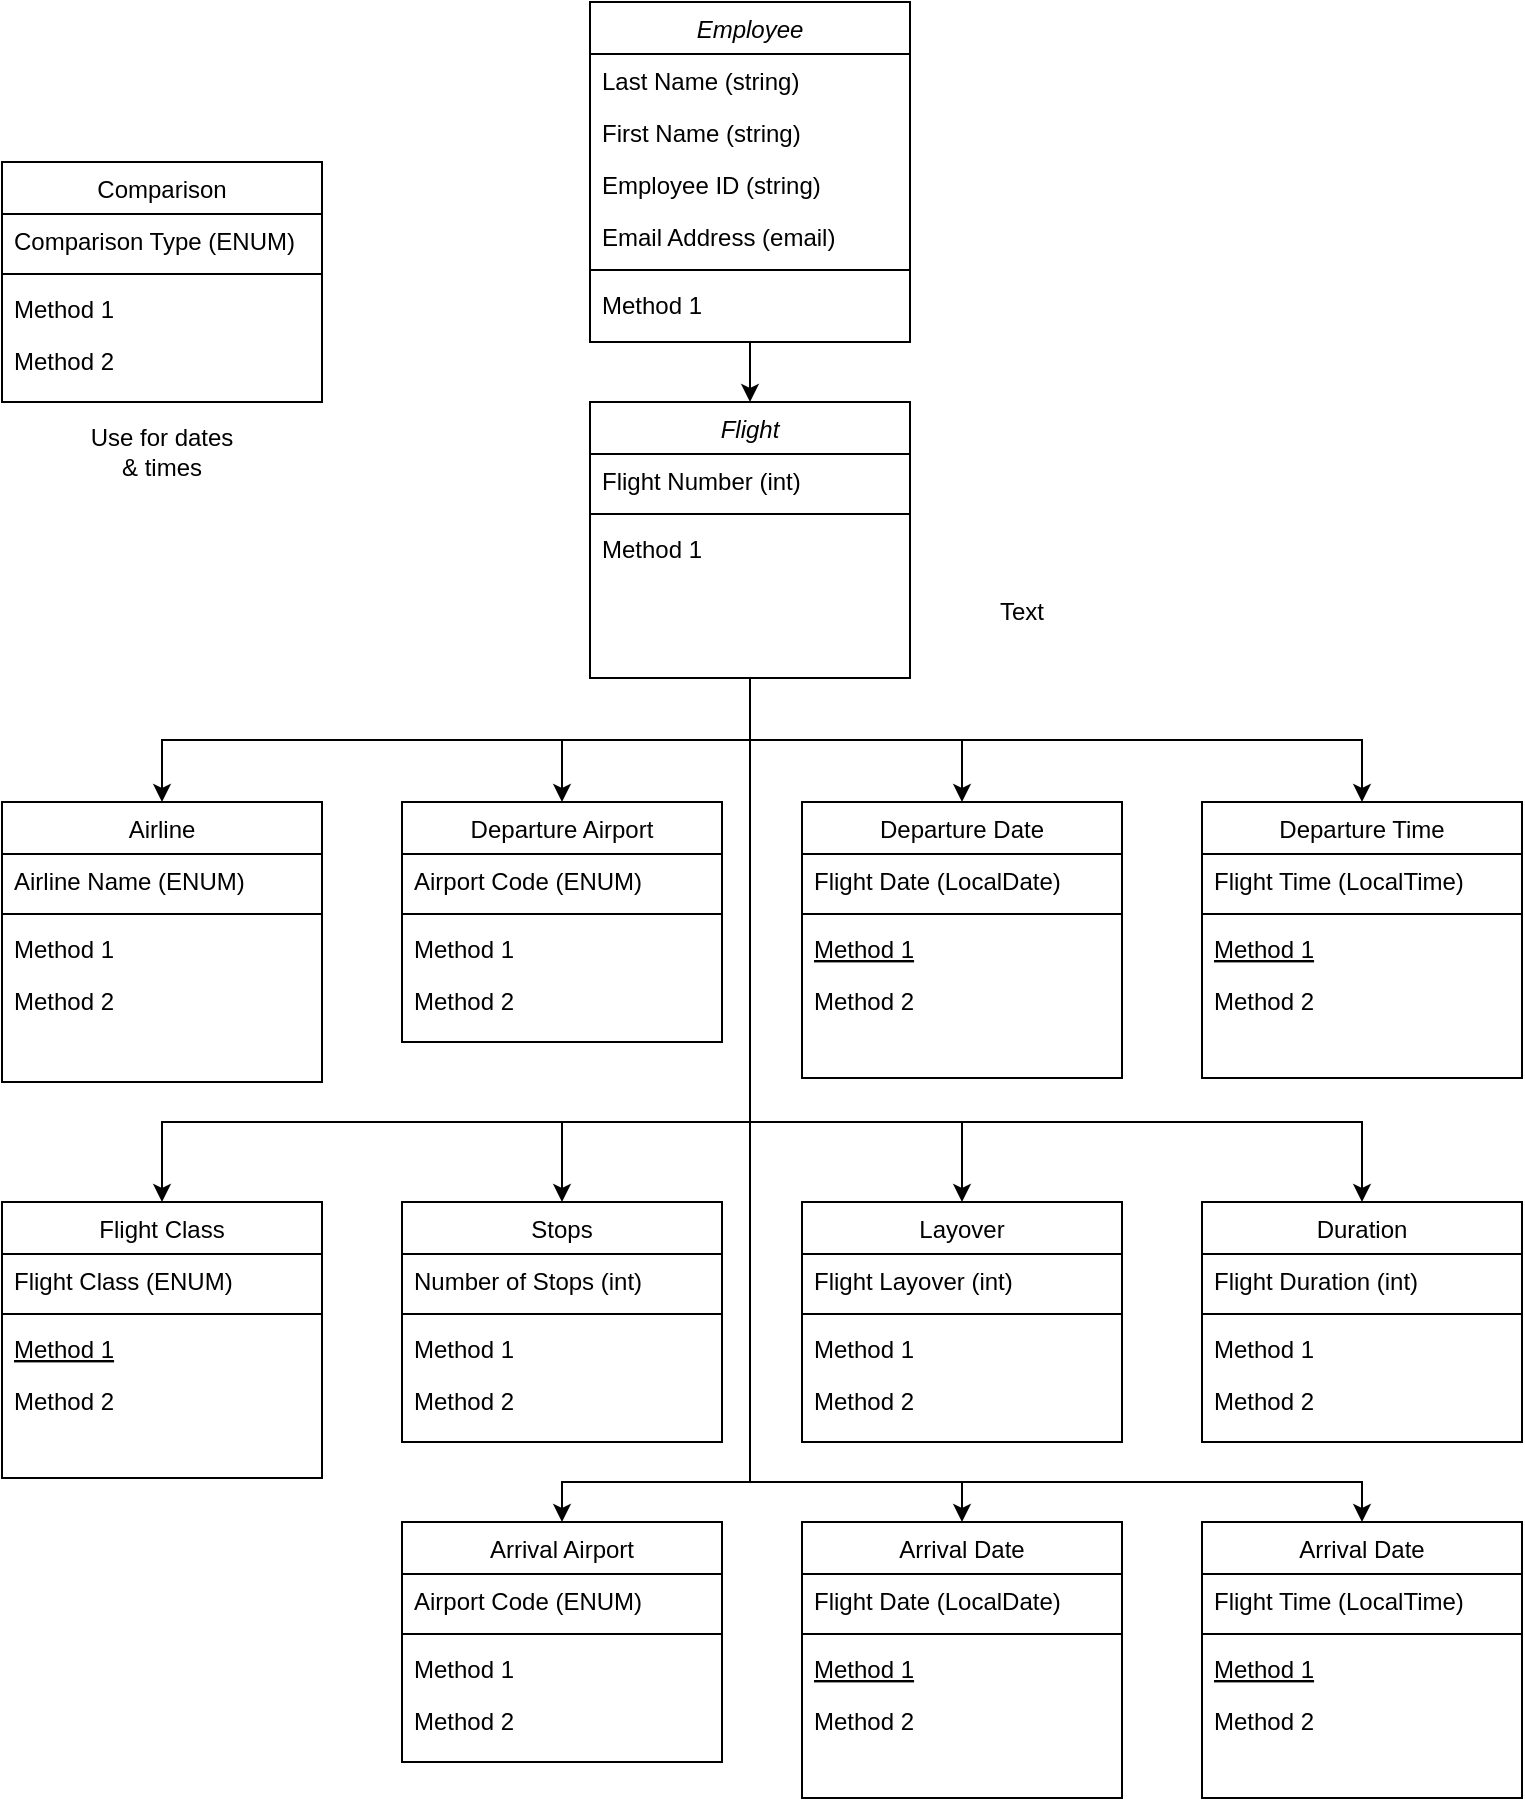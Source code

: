 <mxfile version="24.7.16">
  <diagram id="C5RBs43oDa-KdzZeNtuy" name="Page-1">
    <mxGraphModel dx="1434" dy="1907" grid="1" gridSize="10" guides="1" tooltips="1" connect="1" arrows="1" fold="1" page="1" pageScale="1" pageWidth="827" pageHeight="1169" math="0" shadow="0">
      <root>
        <mxCell id="WIyWlLk6GJQsqaUBKTNV-0" />
        <mxCell id="WIyWlLk6GJQsqaUBKTNV-1" parent="WIyWlLk6GJQsqaUBKTNV-0" />
        <mxCell id="rdkIbEYTQNYnTDrm3sfk-63" style="edgeStyle=orthogonalEdgeStyle;rounded=0;orthogonalLoop=1;jettySize=auto;html=1;exitX=0.5;exitY=1;exitDx=0;exitDy=0;entryX=0.5;entryY=0;entryDx=0;entryDy=0;" edge="1" parent="WIyWlLk6GJQsqaUBKTNV-1" source="zkfFHV4jXpPFQw0GAbJ--0" target="zkfFHV4jXpPFQw0GAbJ--17">
          <mxGeometry relative="1" as="geometry" />
        </mxCell>
        <mxCell id="rdkIbEYTQNYnTDrm3sfk-64" style="edgeStyle=orthogonalEdgeStyle;rounded=0;orthogonalLoop=1;jettySize=auto;html=1;exitX=0.5;exitY=1;exitDx=0;exitDy=0;entryX=0.5;entryY=0;entryDx=0;entryDy=0;" edge="1" parent="WIyWlLk6GJQsqaUBKTNV-1" source="zkfFHV4jXpPFQw0GAbJ--0" target="zkfFHV4jXpPFQw0GAbJ--13">
          <mxGeometry relative="1" as="geometry" />
        </mxCell>
        <mxCell id="rdkIbEYTQNYnTDrm3sfk-65" style="edgeStyle=orthogonalEdgeStyle;rounded=0;orthogonalLoop=1;jettySize=auto;html=1;entryX=0.5;entryY=0;entryDx=0;entryDy=0;exitX=0.5;exitY=1;exitDx=0;exitDy=0;" edge="1" parent="WIyWlLk6GJQsqaUBKTNV-1" source="zkfFHV4jXpPFQw0GAbJ--0" target="zkfFHV4jXpPFQw0GAbJ--6">
          <mxGeometry relative="1" as="geometry">
            <mxPoint x="590" y="110" as="sourcePoint" />
          </mxGeometry>
        </mxCell>
        <mxCell id="rdkIbEYTQNYnTDrm3sfk-66" style="edgeStyle=orthogonalEdgeStyle;rounded=0;orthogonalLoop=1;jettySize=auto;html=1;exitX=0.5;exitY=1;exitDx=0;exitDy=0;entryX=0.5;entryY=0;entryDx=0;entryDy=0;" edge="1" parent="WIyWlLk6GJQsqaUBKTNV-1" source="zkfFHV4jXpPFQw0GAbJ--0" target="rdkIbEYTQNYnTDrm3sfk-6">
          <mxGeometry relative="1" as="geometry" />
        </mxCell>
        <mxCell id="rdkIbEYTQNYnTDrm3sfk-67" style="edgeStyle=orthogonalEdgeStyle;rounded=0;orthogonalLoop=1;jettySize=auto;html=1;exitX=0.5;exitY=1;exitDx=0;exitDy=0;entryX=0.5;entryY=0;entryDx=0;entryDy=0;" edge="1" parent="WIyWlLk6GJQsqaUBKTNV-1" source="zkfFHV4jXpPFQw0GAbJ--0" target="rdkIbEYTQNYnTDrm3sfk-15">
          <mxGeometry relative="1" as="geometry">
            <Array as="points">
              <mxPoint x="414" y="320" />
              <mxPoint x="120" y="320" />
            </Array>
          </mxGeometry>
        </mxCell>
        <mxCell id="rdkIbEYTQNYnTDrm3sfk-68" style="edgeStyle=orthogonalEdgeStyle;rounded=0;orthogonalLoop=1;jettySize=auto;html=1;exitX=0.5;exitY=1;exitDx=0;exitDy=0;" edge="1" parent="WIyWlLk6GJQsqaUBKTNV-1" source="zkfFHV4jXpPFQw0GAbJ--0" target="rdkIbEYTQNYnTDrm3sfk-32">
          <mxGeometry relative="1" as="geometry">
            <Array as="points">
              <mxPoint x="414" y="320" />
              <mxPoint x="320" y="320" />
            </Array>
          </mxGeometry>
        </mxCell>
        <mxCell id="rdkIbEYTQNYnTDrm3sfk-69" style="edgeStyle=orthogonalEdgeStyle;rounded=0;orthogonalLoop=1;jettySize=auto;html=1;exitX=0.5;exitY=1;exitDx=0;exitDy=0;" edge="1" parent="WIyWlLk6GJQsqaUBKTNV-1" source="zkfFHV4jXpPFQw0GAbJ--0" target="rdkIbEYTQNYnTDrm3sfk-27">
          <mxGeometry relative="1" as="geometry">
            <Array as="points">
              <mxPoint x="414" y="320" />
              <mxPoint x="520" y="320" />
            </Array>
          </mxGeometry>
        </mxCell>
        <mxCell id="rdkIbEYTQNYnTDrm3sfk-70" style="edgeStyle=orthogonalEdgeStyle;rounded=0;orthogonalLoop=1;jettySize=auto;html=1;exitX=0.5;exitY=1;exitDx=0;exitDy=0;" edge="1" parent="WIyWlLk6GJQsqaUBKTNV-1" source="zkfFHV4jXpPFQw0GAbJ--0" target="rdkIbEYTQNYnTDrm3sfk-20">
          <mxGeometry relative="1" as="geometry">
            <Array as="points">
              <mxPoint x="414" y="320" />
              <mxPoint x="720" y="320" />
            </Array>
          </mxGeometry>
        </mxCell>
        <mxCell id="rdkIbEYTQNYnTDrm3sfk-71" style="edgeStyle=orthogonalEdgeStyle;rounded=0;orthogonalLoop=1;jettySize=auto;html=1;exitX=0.5;exitY=1;exitDx=0;exitDy=0;entryX=0.5;entryY=0;entryDx=0;entryDy=0;" edge="1" parent="WIyWlLk6GJQsqaUBKTNV-1" source="zkfFHV4jXpPFQw0GAbJ--0" target="rdkIbEYTQNYnTDrm3sfk-47">
          <mxGeometry relative="1" as="geometry">
            <Array as="points">
              <mxPoint x="414" y="500" />
              <mxPoint x="320" y="500" />
            </Array>
          </mxGeometry>
        </mxCell>
        <mxCell id="rdkIbEYTQNYnTDrm3sfk-72" style="edgeStyle=orthogonalEdgeStyle;rounded=0;orthogonalLoop=1;jettySize=auto;html=1;exitX=0.5;exitY=1;exitDx=0;exitDy=0;entryX=0.5;entryY=0;entryDx=0;entryDy=0;" edge="1" parent="WIyWlLk6GJQsqaUBKTNV-1" source="zkfFHV4jXpPFQw0GAbJ--0" target="rdkIbEYTQNYnTDrm3sfk-52">
          <mxGeometry relative="1" as="geometry">
            <Array as="points">
              <mxPoint x="414" y="500" />
              <mxPoint x="520" y="500" />
            </Array>
          </mxGeometry>
        </mxCell>
        <mxCell id="rdkIbEYTQNYnTDrm3sfk-73" style="edgeStyle=orthogonalEdgeStyle;rounded=0;orthogonalLoop=1;jettySize=auto;html=1;exitX=0.5;exitY=1;exitDx=0;exitDy=0;" edge="1" parent="WIyWlLk6GJQsqaUBKTNV-1" source="zkfFHV4jXpPFQw0GAbJ--0" target="rdkIbEYTQNYnTDrm3sfk-57">
          <mxGeometry relative="1" as="geometry">
            <Array as="points">
              <mxPoint x="414" y="500" />
              <mxPoint x="720" y="500" />
            </Array>
          </mxGeometry>
        </mxCell>
        <mxCell id="zkfFHV4jXpPFQw0GAbJ--0" value="Flight" style="swimlane;fontStyle=2;align=center;verticalAlign=top;childLayout=stackLayout;horizontal=1;startSize=26;horizontalStack=0;resizeParent=1;resizeLast=0;collapsible=1;marginBottom=0;rounded=0;shadow=0;strokeWidth=1;" parent="WIyWlLk6GJQsqaUBKTNV-1" vertex="1">
          <mxGeometry x="334" y="-40" width="160" height="138" as="geometry">
            <mxRectangle x="230" y="140" width="160" height="26" as="alternateBounds" />
          </mxGeometry>
        </mxCell>
        <mxCell id="zkfFHV4jXpPFQw0GAbJ--1" value="Flight Number (int)" style="text;align=left;verticalAlign=top;spacingLeft=4;spacingRight=4;overflow=hidden;rotatable=0;points=[[0,0.5],[1,0.5]];portConstraint=eastwest;" parent="zkfFHV4jXpPFQw0GAbJ--0" vertex="1">
          <mxGeometry y="26" width="160" height="26" as="geometry" />
        </mxCell>
        <mxCell id="zkfFHV4jXpPFQw0GAbJ--4" value="" style="line;html=1;strokeWidth=1;align=left;verticalAlign=middle;spacingTop=-1;spacingLeft=3;spacingRight=3;rotatable=0;labelPosition=right;points=[];portConstraint=eastwest;" parent="zkfFHV4jXpPFQw0GAbJ--0" vertex="1">
          <mxGeometry y="52" width="160" height="8" as="geometry" />
        </mxCell>
        <mxCell id="zkfFHV4jXpPFQw0GAbJ--5" value="Method 1" style="text;align=left;verticalAlign=top;spacingLeft=4;spacingRight=4;overflow=hidden;rotatable=0;points=[[0,0.5],[1,0.5]];portConstraint=eastwest;" parent="zkfFHV4jXpPFQw0GAbJ--0" vertex="1">
          <mxGeometry y="60" width="160" height="26" as="geometry" />
        </mxCell>
        <mxCell id="zkfFHV4jXpPFQw0GAbJ--6" value="Departure Date" style="swimlane;fontStyle=0;align=center;verticalAlign=top;childLayout=stackLayout;horizontal=1;startSize=26;horizontalStack=0;resizeParent=1;resizeLast=0;collapsible=1;marginBottom=0;rounded=0;shadow=0;strokeWidth=1;" parent="WIyWlLk6GJQsqaUBKTNV-1" vertex="1">
          <mxGeometry x="440" y="160" width="160" height="138" as="geometry">
            <mxRectangle x="130" y="380" width="160" height="26" as="alternateBounds" />
          </mxGeometry>
        </mxCell>
        <mxCell id="zkfFHV4jXpPFQw0GAbJ--7" value="Flight Date (LocalDate)" style="text;align=left;verticalAlign=top;spacingLeft=4;spacingRight=4;overflow=hidden;rotatable=0;points=[[0,0.5],[1,0.5]];portConstraint=eastwest;" parent="zkfFHV4jXpPFQw0GAbJ--6" vertex="1">
          <mxGeometry y="26" width="160" height="26" as="geometry" />
        </mxCell>
        <mxCell id="zkfFHV4jXpPFQw0GAbJ--9" value="" style="line;html=1;strokeWidth=1;align=left;verticalAlign=middle;spacingTop=-1;spacingLeft=3;spacingRight=3;rotatable=0;labelPosition=right;points=[];portConstraint=eastwest;" parent="zkfFHV4jXpPFQw0GAbJ--6" vertex="1">
          <mxGeometry y="52" width="160" height="8" as="geometry" />
        </mxCell>
        <mxCell id="zkfFHV4jXpPFQw0GAbJ--10" value="Method 1&#xa;" style="text;align=left;verticalAlign=top;spacingLeft=4;spacingRight=4;overflow=hidden;rotatable=0;points=[[0,0.5],[1,0.5]];portConstraint=eastwest;fontStyle=4" parent="zkfFHV4jXpPFQw0GAbJ--6" vertex="1">
          <mxGeometry y="60" width="160" height="26" as="geometry" />
        </mxCell>
        <mxCell id="zkfFHV4jXpPFQw0GAbJ--11" value="Method 2" style="text;align=left;verticalAlign=top;spacingLeft=4;spacingRight=4;overflow=hidden;rotatable=0;points=[[0,0.5],[1,0.5]];portConstraint=eastwest;" parent="zkfFHV4jXpPFQw0GAbJ--6" vertex="1">
          <mxGeometry y="86" width="160" height="26" as="geometry" />
        </mxCell>
        <mxCell id="zkfFHV4jXpPFQw0GAbJ--13" value="Departure Airport" style="swimlane;fontStyle=0;align=center;verticalAlign=top;childLayout=stackLayout;horizontal=1;startSize=26;horizontalStack=0;resizeParent=1;resizeLast=0;collapsible=1;marginBottom=0;rounded=0;shadow=0;strokeWidth=1;" parent="WIyWlLk6GJQsqaUBKTNV-1" vertex="1">
          <mxGeometry x="240" y="160" width="160" height="120" as="geometry">
            <mxRectangle x="340" y="380" width="170" height="26" as="alternateBounds" />
          </mxGeometry>
        </mxCell>
        <mxCell id="zkfFHV4jXpPFQw0GAbJ--14" value="Airport Code (ENUM)" style="text;align=left;verticalAlign=top;spacingLeft=4;spacingRight=4;overflow=hidden;rotatable=0;points=[[0,0.5],[1,0.5]];portConstraint=eastwest;" parent="zkfFHV4jXpPFQw0GAbJ--13" vertex="1">
          <mxGeometry y="26" width="160" height="26" as="geometry" />
        </mxCell>
        <mxCell id="zkfFHV4jXpPFQw0GAbJ--15" value="" style="line;html=1;strokeWidth=1;align=left;verticalAlign=middle;spacingTop=-1;spacingLeft=3;spacingRight=3;rotatable=0;labelPosition=right;points=[];portConstraint=eastwest;" parent="zkfFHV4jXpPFQw0GAbJ--13" vertex="1">
          <mxGeometry y="52" width="160" height="8" as="geometry" />
        </mxCell>
        <mxCell id="rdkIbEYTQNYnTDrm3sfk-12" value="Method 1" style="text;align=left;verticalAlign=top;spacingLeft=4;spacingRight=4;overflow=hidden;rotatable=0;points=[[0,0.5],[1,0.5]];portConstraint=eastwest;" vertex="1" parent="zkfFHV4jXpPFQw0GAbJ--13">
          <mxGeometry y="60" width="160" height="26" as="geometry" />
        </mxCell>
        <mxCell id="rdkIbEYTQNYnTDrm3sfk-14" value="Method 2" style="text;align=left;verticalAlign=top;spacingLeft=4;spacingRight=4;overflow=hidden;rotatable=0;points=[[0,0.5],[1,0.5]];portConstraint=eastwest;" vertex="1" parent="zkfFHV4jXpPFQw0GAbJ--13">
          <mxGeometry y="86" width="160" height="26" as="geometry" />
        </mxCell>
        <mxCell id="zkfFHV4jXpPFQw0GAbJ--17" value="Airline" style="swimlane;fontStyle=0;align=center;verticalAlign=top;childLayout=stackLayout;horizontal=1;startSize=26;horizontalStack=0;resizeParent=1;resizeLast=0;collapsible=1;marginBottom=0;rounded=0;shadow=0;strokeWidth=1;" parent="WIyWlLk6GJQsqaUBKTNV-1" vertex="1">
          <mxGeometry x="40" y="160" width="160" height="140" as="geometry">
            <mxRectangle x="550" y="140" width="160" height="26" as="alternateBounds" />
          </mxGeometry>
        </mxCell>
        <mxCell id="zkfFHV4jXpPFQw0GAbJ--18" value="Airline Name (ENUM)" style="text;align=left;verticalAlign=top;spacingLeft=4;spacingRight=4;overflow=hidden;rotatable=0;points=[[0,0.5],[1,0.5]];portConstraint=eastwest;" parent="zkfFHV4jXpPFQw0GAbJ--17" vertex="1">
          <mxGeometry y="26" width="160" height="26" as="geometry" />
        </mxCell>
        <mxCell id="zkfFHV4jXpPFQw0GAbJ--23" value="" style="line;html=1;strokeWidth=1;align=left;verticalAlign=middle;spacingTop=-1;spacingLeft=3;spacingRight=3;rotatable=0;labelPosition=right;points=[];portConstraint=eastwest;" parent="zkfFHV4jXpPFQw0GAbJ--17" vertex="1">
          <mxGeometry y="52" width="160" height="8" as="geometry" />
        </mxCell>
        <mxCell id="zkfFHV4jXpPFQw0GAbJ--24" value="Method 1" style="text;align=left;verticalAlign=top;spacingLeft=4;spacingRight=4;overflow=hidden;rotatable=0;points=[[0,0.5],[1,0.5]];portConstraint=eastwest;" parent="zkfFHV4jXpPFQw0GAbJ--17" vertex="1">
          <mxGeometry y="60" width="160" height="26" as="geometry" />
        </mxCell>
        <mxCell id="rdkIbEYTQNYnTDrm3sfk-13" value="Method 2" style="text;align=left;verticalAlign=top;spacingLeft=4;spacingRight=4;overflow=hidden;rotatable=0;points=[[0,0.5],[1,0.5]];portConstraint=eastwest;" vertex="1" parent="zkfFHV4jXpPFQw0GAbJ--17">
          <mxGeometry y="86" width="160" height="26" as="geometry" />
        </mxCell>
        <mxCell id="rdkIbEYTQNYnTDrm3sfk-0" value="Employee" style="swimlane;fontStyle=2;align=center;verticalAlign=top;childLayout=stackLayout;horizontal=1;startSize=26;horizontalStack=0;resizeParent=1;resizeLast=0;collapsible=1;marginBottom=0;rounded=0;shadow=0;strokeWidth=1;" vertex="1" parent="WIyWlLk6GJQsqaUBKTNV-1">
          <mxGeometry x="334" y="-240" width="160" height="170" as="geometry">
            <mxRectangle x="230" y="140" width="160" height="26" as="alternateBounds" />
          </mxGeometry>
        </mxCell>
        <mxCell id="rdkIbEYTQNYnTDrm3sfk-1" value="Last Name (string)" style="text;align=left;verticalAlign=top;spacingLeft=4;spacingRight=4;overflow=hidden;rotatable=0;points=[[0,0.5],[1,0.5]];portConstraint=eastwest;" vertex="1" parent="rdkIbEYTQNYnTDrm3sfk-0">
          <mxGeometry y="26" width="160" height="26" as="geometry" />
        </mxCell>
        <mxCell id="rdkIbEYTQNYnTDrm3sfk-26" value="First Name (string)" style="text;align=left;verticalAlign=top;spacingLeft=4;spacingRight=4;overflow=hidden;rotatable=0;points=[[0,0.5],[1,0.5]];portConstraint=eastwest;" vertex="1" parent="rdkIbEYTQNYnTDrm3sfk-0">
          <mxGeometry y="52" width="160" height="26" as="geometry" />
        </mxCell>
        <mxCell id="rdkIbEYTQNYnTDrm3sfk-2" value="Employee ID (string)" style="text;align=left;verticalAlign=top;spacingLeft=4;spacingRight=4;overflow=hidden;rotatable=0;points=[[0,0.5],[1,0.5]];portConstraint=eastwest;rounded=0;shadow=0;html=0;" vertex="1" parent="rdkIbEYTQNYnTDrm3sfk-0">
          <mxGeometry y="78" width="160" height="26" as="geometry" />
        </mxCell>
        <mxCell id="rdkIbEYTQNYnTDrm3sfk-3" value="Email Address (email)" style="text;align=left;verticalAlign=top;spacingLeft=4;spacingRight=4;overflow=hidden;rotatable=0;points=[[0,0.5],[1,0.5]];portConstraint=eastwest;rounded=0;shadow=0;html=0;" vertex="1" parent="rdkIbEYTQNYnTDrm3sfk-0">
          <mxGeometry y="104" width="160" height="26" as="geometry" />
        </mxCell>
        <mxCell id="rdkIbEYTQNYnTDrm3sfk-4" value="" style="line;html=1;strokeWidth=1;align=left;verticalAlign=middle;spacingTop=-1;spacingLeft=3;spacingRight=3;rotatable=0;labelPosition=right;points=[];portConstraint=eastwest;" vertex="1" parent="rdkIbEYTQNYnTDrm3sfk-0">
          <mxGeometry y="130" width="160" height="8" as="geometry" />
        </mxCell>
        <mxCell id="rdkIbEYTQNYnTDrm3sfk-5" value="Method 1&#xa;" style="text;align=left;verticalAlign=top;spacingLeft=4;spacingRight=4;overflow=hidden;rotatable=0;points=[[0,0.5],[1,0.5]];portConstraint=eastwest;" vertex="1" parent="rdkIbEYTQNYnTDrm3sfk-0">
          <mxGeometry y="138" width="160" height="32" as="geometry" />
        </mxCell>
        <mxCell id="rdkIbEYTQNYnTDrm3sfk-6" value="Departure Time" style="swimlane;fontStyle=0;align=center;verticalAlign=top;childLayout=stackLayout;horizontal=1;startSize=26;horizontalStack=0;resizeParent=1;resizeLast=0;collapsible=1;marginBottom=0;rounded=0;shadow=0;strokeWidth=1;" vertex="1" parent="WIyWlLk6GJQsqaUBKTNV-1">
          <mxGeometry x="640" y="160" width="160" height="138" as="geometry">
            <mxRectangle x="130" y="380" width="160" height="26" as="alternateBounds" />
          </mxGeometry>
        </mxCell>
        <mxCell id="rdkIbEYTQNYnTDrm3sfk-7" value="Flight Time (LocalTime)" style="text;align=left;verticalAlign=top;spacingLeft=4;spacingRight=4;overflow=hidden;rotatable=0;points=[[0,0.5],[1,0.5]];portConstraint=eastwest;" vertex="1" parent="rdkIbEYTQNYnTDrm3sfk-6">
          <mxGeometry y="26" width="160" height="26" as="geometry" />
        </mxCell>
        <mxCell id="rdkIbEYTQNYnTDrm3sfk-9" value="" style="line;html=1;strokeWidth=1;align=left;verticalAlign=middle;spacingTop=-1;spacingLeft=3;spacingRight=3;rotatable=0;labelPosition=right;points=[];portConstraint=eastwest;" vertex="1" parent="rdkIbEYTQNYnTDrm3sfk-6">
          <mxGeometry y="52" width="160" height="8" as="geometry" />
        </mxCell>
        <mxCell id="rdkIbEYTQNYnTDrm3sfk-10" value="Method 1" style="text;align=left;verticalAlign=top;spacingLeft=4;spacingRight=4;overflow=hidden;rotatable=0;points=[[0,0.5],[1,0.5]];portConstraint=eastwest;fontStyle=4" vertex="1" parent="rdkIbEYTQNYnTDrm3sfk-6">
          <mxGeometry y="60" width="160" height="26" as="geometry" />
        </mxCell>
        <mxCell id="rdkIbEYTQNYnTDrm3sfk-11" value="Method 2" style="text;align=left;verticalAlign=top;spacingLeft=4;spacingRight=4;overflow=hidden;rotatable=0;points=[[0,0.5],[1,0.5]];portConstraint=eastwest;" vertex="1" parent="rdkIbEYTQNYnTDrm3sfk-6">
          <mxGeometry y="86" width="160" height="26" as="geometry" />
        </mxCell>
        <mxCell id="rdkIbEYTQNYnTDrm3sfk-15" value="Flight Class" style="swimlane;fontStyle=0;align=center;verticalAlign=top;childLayout=stackLayout;horizontal=1;startSize=26;horizontalStack=0;resizeParent=1;resizeLast=0;collapsible=1;marginBottom=0;rounded=0;shadow=0;strokeWidth=1;" vertex="1" parent="WIyWlLk6GJQsqaUBKTNV-1">
          <mxGeometry x="40" y="360" width="160" height="138" as="geometry">
            <mxRectangle x="130" y="380" width="160" height="26" as="alternateBounds" />
          </mxGeometry>
        </mxCell>
        <mxCell id="rdkIbEYTQNYnTDrm3sfk-16" value="Flight Class (ENUM)" style="text;align=left;verticalAlign=top;spacingLeft=4;spacingRight=4;overflow=hidden;rotatable=0;points=[[0,0.5],[1,0.5]];portConstraint=eastwest;" vertex="1" parent="rdkIbEYTQNYnTDrm3sfk-15">
          <mxGeometry y="26" width="160" height="26" as="geometry" />
        </mxCell>
        <mxCell id="rdkIbEYTQNYnTDrm3sfk-17" value="" style="line;html=1;strokeWidth=1;align=left;verticalAlign=middle;spacingTop=-1;spacingLeft=3;spacingRight=3;rotatable=0;labelPosition=right;points=[];portConstraint=eastwest;" vertex="1" parent="rdkIbEYTQNYnTDrm3sfk-15">
          <mxGeometry y="52" width="160" height="8" as="geometry" />
        </mxCell>
        <mxCell id="rdkIbEYTQNYnTDrm3sfk-18" value="Method 1" style="text;align=left;verticalAlign=top;spacingLeft=4;spacingRight=4;overflow=hidden;rotatable=0;points=[[0,0.5],[1,0.5]];portConstraint=eastwest;fontStyle=4" vertex="1" parent="rdkIbEYTQNYnTDrm3sfk-15">
          <mxGeometry y="60" width="160" height="26" as="geometry" />
        </mxCell>
        <mxCell id="rdkIbEYTQNYnTDrm3sfk-19" value="Method 2" style="text;align=left;verticalAlign=top;spacingLeft=4;spacingRight=4;overflow=hidden;rotatable=0;points=[[0,0.5],[1,0.5]];portConstraint=eastwest;" vertex="1" parent="rdkIbEYTQNYnTDrm3sfk-15">
          <mxGeometry y="86" width="160" height="26" as="geometry" />
        </mxCell>
        <mxCell id="rdkIbEYTQNYnTDrm3sfk-20" value="Duration" style="swimlane;fontStyle=0;align=center;verticalAlign=top;childLayout=stackLayout;horizontal=1;startSize=26;horizontalStack=0;resizeParent=1;resizeLast=0;collapsible=1;marginBottom=0;rounded=0;shadow=0;strokeWidth=1;" vertex="1" parent="WIyWlLk6GJQsqaUBKTNV-1">
          <mxGeometry x="640" y="360" width="160" height="120" as="geometry">
            <mxRectangle x="340" y="380" width="170" height="26" as="alternateBounds" />
          </mxGeometry>
        </mxCell>
        <mxCell id="rdkIbEYTQNYnTDrm3sfk-21" value="Flight Duration (int)" style="text;align=left;verticalAlign=top;spacingLeft=4;spacingRight=4;overflow=hidden;rotatable=0;points=[[0,0.5],[1,0.5]];portConstraint=eastwest;" vertex="1" parent="rdkIbEYTQNYnTDrm3sfk-20">
          <mxGeometry y="26" width="160" height="26" as="geometry" />
        </mxCell>
        <mxCell id="rdkIbEYTQNYnTDrm3sfk-22" value="" style="line;html=1;strokeWidth=1;align=left;verticalAlign=middle;spacingTop=-1;spacingLeft=3;spacingRight=3;rotatable=0;labelPosition=right;points=[];portConstraint=eastwest;" vertex="1" parent="rdkIbEYTQNYnTDrm3sfk-20">
          <mxGeometry y="52" width="160" height="8" as="geometry" />
        </mxCell>
        <mxCell id="rdkIbEYTQNYnTDrm3sfk-23" value="Method 1" style="text;align=left;verticalAlign=top;spacingLeft=4;spacingRight=4;overflow=hidden;rotatable=0;points=[[0,0.5],[1,0.5]];portConstraint=eastwest;" vertex="1" parent="rdkIbEYTQNYnTDrm3sfk-20">
          <mxGeometry y="60" width="160" height="26" as="geometry" />
        </mxCell>
        <mxCell id="rdkIbEYTQNYnTDrm3sfk-24" value="Method 2" style="text;align=left;verticalAlign=top;spacingLeft=4;spacingRight=4;overflow=hidden;rotatable=0;points=[[0,0.5],[1,0.5]];portConstraint=eastwest;" vertex="1" parent="rdkIbEYTQNYnTDrm3sfk-20">
          <mxGeometry y="86" width="160" height="26" as="geometry" />
        </mxCell>
        <mxCell id="rdkIbEYTQNYnTDrm3sfk-27" value="Layover" style="swimlane;fontStyle=0;align=center;verticalAlign=top;childLayout=stackLayout;horizontal=1;startSize=26;horizontalStack=0;resizeParent=1;resizeLast=0;collapsible=1;marginBottom=0;rounded=0;shadow=0;strokeWidth=1;" vertex="1" parent="WIyWlLk6GJQsqaUBKTNV-1">
          <mxGeometry x="440" y="360" width="160" height="120" as="geometry">
            <mxRectangle x="340" y="380" width="170" height="26" as="alternateBounds" />
          </mxGeometry>
        </mxCell>
        <mxCell id="rdkIbEYTQNYnTDrm3sfk-28" value="Flight Layover (int)" style="text;align=left;verticalAlign=top;spacingLeft=4;spacingRight=4;overflow=hidden;rotatable=0;points=[[0,0.5],[1,0.5]];portConstraint=eastwest;" vertex="1" parent="rdkIbEYTQNYnTDrm3sfk-27">
          <mxGeometry y="26" width="160" height="26" as="geometry" />
        </mxCell>
        <mxCell id="rdkIbEYTQNYnTDrm3sfk-29" value="" style="line;html=1;strokeWidth=1;align=left;verticalAlign=middle;spacingTop=-1;spacingLeft=3;spacingRight=3;rotatable=0;labelPosition=right;points=[];portConstraint=eastwest;" vertex="1" parent="rdkIbEYTQNYnTDrm3sfk-27">
          <mxGeometry y="52" width="160" height="8" as="geometry" />
        </mxCell>
        <mxCell id="rdkIbEYTQNYnTDrm3sfk-30" value="Method 1" style="text;align=left;verticalAlign=top;spacingLeft=4;spacingRight=4;overflow=hidden;rotatable=0;points=[[0,0.5],[1,0.5]];portConstraint=eastwest;" vertex="1" parent="rdkIbEYTQNYnTDrm3sfk-27">
          <mxGeometry y="60" width="160" height="26" as="geometry" />
        </mxCell>
        <mxCell id="rdkIbEYTQNYnTDrm3sfk-31" value="Method 2" style="text;align=left;verticalAlign=top;spacingLeft=4;spacingRight=4;overflow=hidden;rotatable=0;points=[[0,0.5],[1,0.5]];portConstraint=eastwest;" vertex="1" parent="rdkIbEYTQNYnTDrm3sfk-27">
          <mxGeometry y="86" width="160" height="26" as="geometry" />
        </mxCell>
        <mxCell id="rdkIbEYTQNYnTDrm3sfk-32" value="Stops" style="swimlane;fontStyle=0;align=center;verticalAlign=top;childLayout=stackLayout;horizontal=1;startSize=26;horizontalStack=0;resizeParent=1;resizeLast=0;collapsible=1;marginBottom=0;rounded=0;shadow=0;strokeWidth=1;" vertex="1" parent="WIyWlLk6GJQsqaUBKTNV-1">
          <mxGeometry x="240" y="360" width="160" height="120" as="geometry">
            <mxRectangle x="340" y="380" width="170" height="26" as="alternateBounds" />
          </mxGeometry>
        </mxCell>
        <mxCell id="rdkIbEYTQNYnTDrm3sfk-33" value="Number of Stops (int)" style="text;align=left;verticalAlign=top;spacingLeft=4;spacingRight=4;overflow=hidden;rotatable=0;points=[[0,0.5],[1,0.5]];portConstraint=eastwest;" vertex="1" parent="rdkIbEYTQNYnTDrm3sfk-32">
          <mxGeometry y="26" width="160" height="26" as="geometry" />
        </mxCell>
        <mxCell id="rdkIbEYTQNYnTDrm3sfk-34" value="" style="line;html=1;strokeWidth=1;align=left;verticalAlign=middle;spacingTop=-1;spacingLeft=3;spacingRight=3;rotatable=0;labelPosition=right;points=[];portConstraint=eastwest;" vertex="1" parent="rdkIbEYTQNYnTDrm3sfk-32">
          <mxGeometry y="52" width="160" height="8" as="geometry" />
        </mxCell>
        <mxCell id="rdkIbEYTQNYnTDrm3sfk-35" value="Method 1" style="text;align=left;verticalAlign=top;spacingLeft=4;spacingRight=4;overflow=hidden;rotatable=0;points=[[0,0.5],[1,0.5]];portConstraint=eastwest;" vertex="1" parent="rdkIbEYTQNYnTDrm3sfk-32">
          <mxGeometry y="60" width="160" height="26" as="geometry" />
        </mxCell>
        <mxCell id="rdkIbEYTQNYnTDrm3sfk-36" value="Method 2" style="text;align=left;verticalAlign=top;spacingLeft=4;spacingRight=4;overflow=hidden;rotatable=0;points=[[0,0.5],[1,0.5]];portConstraint=eastwest;" vertex="1" parent="rdkIbEYTQNYnTDrm3sfk-32">
          <mxGeometry y="86" width="160" height="26" as="geometry" />
        </mxCell>
        <mxCell id="rdkIbEYTQNYnTDrm3sfk-37" value="Comparison" style="swimlane;fontStyle=0;align=center;verticalAlign=top;childLayout=stackLayout;horizontal=1;startSize=26;horizontalStack=0;resizeParent=1;resizeLast=0;collapsible=1;marginBottom=0;rounded=0;shadow=0;strokeWidth=1;" vertex="1" parent="WIyWlLk6GJQsqaUBKTNV-1">
          <mxGeometry x="40" y="-160" width="160" height="120" as="geometry">
            <mxRectangle x="340" y="380" width="170" height="26" as="alternateBounds" />
          </mxGeometry>
        </mxCell>
        <mxCell id="rdkIbEYTQNYnTDrm3sfk-38" value="Comparison Type (ENUM)" style="text;align=left;verticalAlign=top;spacingLeft=4;spacingRight=4;overflow=hidden;rotatable=0;points=[[0,0.5],[1,0.5]];portConstraint=eastwest;" vertex="1" parent="rdkIbEYTQNYnTDrm3sfk-37">
          <mxGeometry y="26" width="160" height="26" as="geometry" />
        </mxCell>
        <mxCell id="rdkIbEYTQNYnTDrm3sfk-39" value="" style="line;html=1;strokeWidth=1;align=left;verticalAlign=middle;spacingTop=-1;spacingLeft=3;spacingRight=3;rotatable=0;labelPosition=right;points=[];portConstraint=eastwest;" vertex="1" parent="rdkIbEYTQNYnTDrm3sfk-37">
          <mxGeometry y="52" width="160" height="8" as="geometry" />
        </mxCell>
        <mxCell id="rdkIbEYTQNYnTDrm3sfk-40" value="Method 1" style="text;align=left;verticalAlign=top;spacingLeft=4;spacingRight=4;overflow=hidden;rotatable=0;points=[[0,0.5],[1,0.5]];portConstraint=eastwest;" vertex="1" parent="rdkIbEYTQNYnTDrm3sfk-37">
          <mxGeometry y="60" width="160" height="26" as="geometry" />
        </mxCell>
        <mxCell id="rdkIbEYTQNYnTDrm3sfk-41" value="Method 2" style="text;align=left;verticalAlign=top;spacingLeft=4;spacingRight=4;overflow=hidden;rotatable=0;points=[[0,0.5],[1,0.5]];portConstraint=eastwest;" vertex="1" parent="rdkIbEYTQNYnTDrm3sfk-37">
          <mxGeometry y="86" width="160" height="26" as="geometry" />
        </mxCell>
        <mxCell id="rdkIbEYTQNYnTDrm3sfk-47" value="Arrival Airport" style="swimlane;fontStyle=0;align=center;verticalAlign=top;childLayout=stackLayout;horizontal=1;startSize=26;horizontalStack=0;resizeParent=1;resizeLast=0;collapsible=1;marginBottom=0;rounded=0;shadow=0;strokeWidth=1;" vertex="1" parent="WIyWlLk6GJQsqaUBKTNV-1">
          <mxGeometry x="240" y="520" width="160" height="120" as="geometry">
            <mxRectangle x="340" y="380" width="170" height="26" as="alternateBounds" />
          </mxGeometry>
        </mxCell>
        <mxCell id="rdkIbEYTQNYnTDrm3sfk-48" value="Airport Code (ENUM)" style="text;align=left;verticalAlign=top;spacingLeft=4;spacingRight=4;overflow=hidden;rotatable=0;points=[[0,0.5],[1,0.5]];portConstraint=eastwest;" vertex="1" parent="rdkIbEYTQNYnTDrm3sfk-47">
          <mxGeometry y="26" width="160" height="26" as="geometry" />
        </mxCell>
        <mxCell id="rdkIbEYTQNYnTDrm3sfk-49" value="" style="line;html=1;strokeWidth=1;align=left;verticalAlign=middle;spacingTop=-1;spacingLeft=3;spacingRight=3;rotatable=0;labelPosition=right;points=[];portConstraint=eastwest;" vertex="1" parent="rdkIbEYTQNYnTDrm3sfk-47">
          <mxGeometry y="52" width="160" height="8" as="geometry" />
        </mxCell>
        <mxCell id="rdkIbEYTQNYnTDrm3sfk-50" value="Method 1" style="text;align=left;verticalAlign=top;spacingLeft=4;spacingRight=4;overflow=hidden;rotatable=0;points=[[0,0.5],[1,0.5]];portConstraint=eastwest;" vertex="1" parent="rdkIbEYTQNYnTDrm3sfk-47">
          <mxGeometry y="60" width="160" height="26" as="geometry" />
        </mxCell>
        <mxCell id="rdkIbEYTQNYnTDrm3sfk-51" value="Method 2" style="text;align=left;verticalAlign=top;spacingLeft=4;spacingRight=4;overflow=hidden;rotatable=0;points=[[0,0.5],[1,0.5]];portConstraint=eastwest;" vertex="1" parent="rdkIbEYTQNYnTDrm3sfk-47">
          <mxGeometry y="86" width="160" height="26" as="geometry" />
        </mxCell>
        <mxCell id="rdkIbEYTQNYnTDrm3sfk-52" value="Arrival Date" style="swimlane;fontStyle=0;align=center;verticalAlign=top;childLayout=stackLayout;horizontal=1;startSize=26;horizontalStack=0;resizeParent=1;resizeLast=0;collapsible=1;marginBottom=0;rounded=0;shadow=0;strokeWidth=1;" vertex="1" parent="WIyWlLk6GJQsqaUBKTNV-1">
          <mxGeometry x="440" y="520" width="160" height="138" as="geometry">
            <mxRectangle x="130" y="380" width="160" height="26" as="alternateBounds" />
          </mxGeometry>
        </mxCell>
        <mxCell id="rdkIbEYTQNYnTDrm3sfk-53" value="Flight Date (LocalDate)" style="text;align=left;verticalAlign=top;spacingLeft=4;spacingRight=4;overflow=hidden;rotatable=0;points=[[0,0.5],[1,0.5]];portConstraint=eastwest;" vertex="1" parent="rdkIbEYTQNYnTDrm3sfk-52">
          <mxGeometry y="26" width="160" height="26" as="geometry" />
        </mxCell>
        <mxCell id="rdkIbEYTQNYnTDrm3sfk-54" value="" style="line;html=1;strokeWidth=1;align=left;verticalAlign=middle;spacingTop=-1;spacingLeft=3;spacingRight=3;rotatable=0;labelPosition=right;points=[];portConstraint=eastwest;" vertex="1" parent="rdkIbEYTQNYnTDrm3sfk-52">
          <mxGeometry y="52" width="160" height="8" as="geometry" />
        </mxCell>
        <mxCell id="rdkIbEYTQNYnTDrm3sfk-55" value="Method 1&#xa;" style="text;align=left;verticalAlign=top;spacingLeft=4;spacingRight=4;overflow=hidden;rotatable=0;points=[[0,0.5],[1,0.5]];portConstraint=eastwest;fontStyle=4" vertex="1" parent="rdkIbEYTQNYnTDrm3sfk-52">
          <mxGeometry y="60" width="160" height="26" as="geometry" />
        </mxCell>
        <mxCell id="rdkIbEYTQNYnTDrm3sfk-56" value="Method 2" style="text;align=left;verticalAlign=top;spacingLeft=4;spacingRight=4;overflow=hidden;rotatable=0;points=[[0,0.5],[1,0.5]];portConstraint=eastwest;" vertex="1" parent="rdkIbEYTQNYnTDrm3sfk-52">
          <mxGeometry y="86" width="160" height="26" as="geometry" />
        </mxCell>
        <mxCell id="rdkIbEYTQNYnTDrm3sfk-57" value="Arrival Date" style="swimlane;fontStyle=0;align=center;verticalAlign=top;childLayout=stackLayout;horizontal=1;startSize=26;horizontalStack=0;resizeParent=1;resizeLast=0;collapsible=1;marginBottom=0;rounded=0;shadow=0;strokeWidth=1;" vertex="1" parent="WIyWlLk6GJQsqaUBKTNV-1">
          <mxGeometry x="640" y="520" width="160" height="138" as="geometry">
            <mxRectangle x="130" y="380" width="160" height="26" as="alternateBounds" />
          </mxGeometry>
        </mxCell>
        <mxCell id="rdkIbEYTQNYnTDrm3sfk-58" value="Flight Time (LocalTime)" style="text;align=left;verticalAlign=top;spacingLeft=4;spacingRight=4;overflow=hidden;rotatable=0;points=[[0,0.5],[1,0.5]];portConstraint=eastwest;" vertex="1" parent="rdkIbEYTQNYnTDrm3sfk-57">
          <mxGeometry y="26" width="160" height="26" as="geometry" />
        </mxCell>
        <mxCell id="rdkIbEYTQNYnTDrm3sfk-59" value="" style="line;html=1;strokeWidth=1;align=left;verticalAlign=middle;spacingTop=-1;spacingLeft=3;spacingRight=3;rotatable=0;labelPosition=right;points=[];portConstraint=eastwest;" vertex="1" parent="rdkIbEYTQNYnTDrm3sfk-57">
          <mxGeometry y="52" width="160" height="8" as="geometry" />
        </mxCell>
        <mxCell id="rdkIbEYTQNYnTDrm3sfk-60" value="Method 1" style="text;align=left;verticalAlign=top;spacingLeft=4;spacingRight=4;overflow=hidden;rotatable=0;points=[[0,0.5],[1,0.5]];portConstraint=eastwest;fontStyle=4" vertex="1" parent="rdkIbEYTQNYnTDrm3sfk-57">
          <mxGeometry y="60" width="160" height="26" as="geometry" />
        </mxCell>
        <mxCell id="rdkIbEYTQNYnTDrm3sfk-61" value="Method 2" style="text;align=left;verticalAlign=top;spacingLeft=4;spacingRight=4;overflow=hidden;rotatable=0;points=[[0,0.5],[1,0.5]];portConstraint=eastwest;" vertex="1" parent="rdkIbEYTQNYnTDrm3sfk-57">
          <mxGeometry y="86" width="160" height="26" as="geometry" />
        </mxCell>
        <mxCell id="rdkIbEYTQNYnTDrm3sfk-74" style="edgeStyle=orthogonalEdgeStyle;rounded=0;orthogonalLoop=1;jettySize=auto;html=1;entryX=0.5;entryY=0;entryDx=0;entryDy=0;" edge="1" parent="WIyWlLk6GJQsqaUBKTNV-1" target="zkfFHV4jXpPFQw0GAbJ--0">
          <mxGeometry relative="1" as="geometry">
            <mxPoint x="410" y="-70" as="sourcePoint" />
          </mxGeometry>
        </mxCell>
        <mxCell id="rdkIbEYTQNYnTDrm3sfk-75" value="Text" style="text;html=1;align=center;verticalAlign=middle;whiteSpace=wrap;rounded=0;" vertex="1" parent="WIyWlLk6GJQsqaUBKTNV-1">
          <mxGeometry x="520" y="50" width="60" height="30" as="geometry" />
        </mxCell>
        <mxCell id="rdkIbEYTQNYnTDrm3sfk-76" value="Use for dates &amp;amp; times" style="text;html=1;align=center;verticalAlign=middle;whiteSpace=wrap;rounded=0;" vertex="1" parent="WIyWlLk6GJQsqaUBKTNV-1">
          <mxGeometry x="80" y="-30" width="80" height="30" as="geometry" />
        </mxCell>
      </root>
    </mxGraphModel>
  </diagram>
</mxfile>
